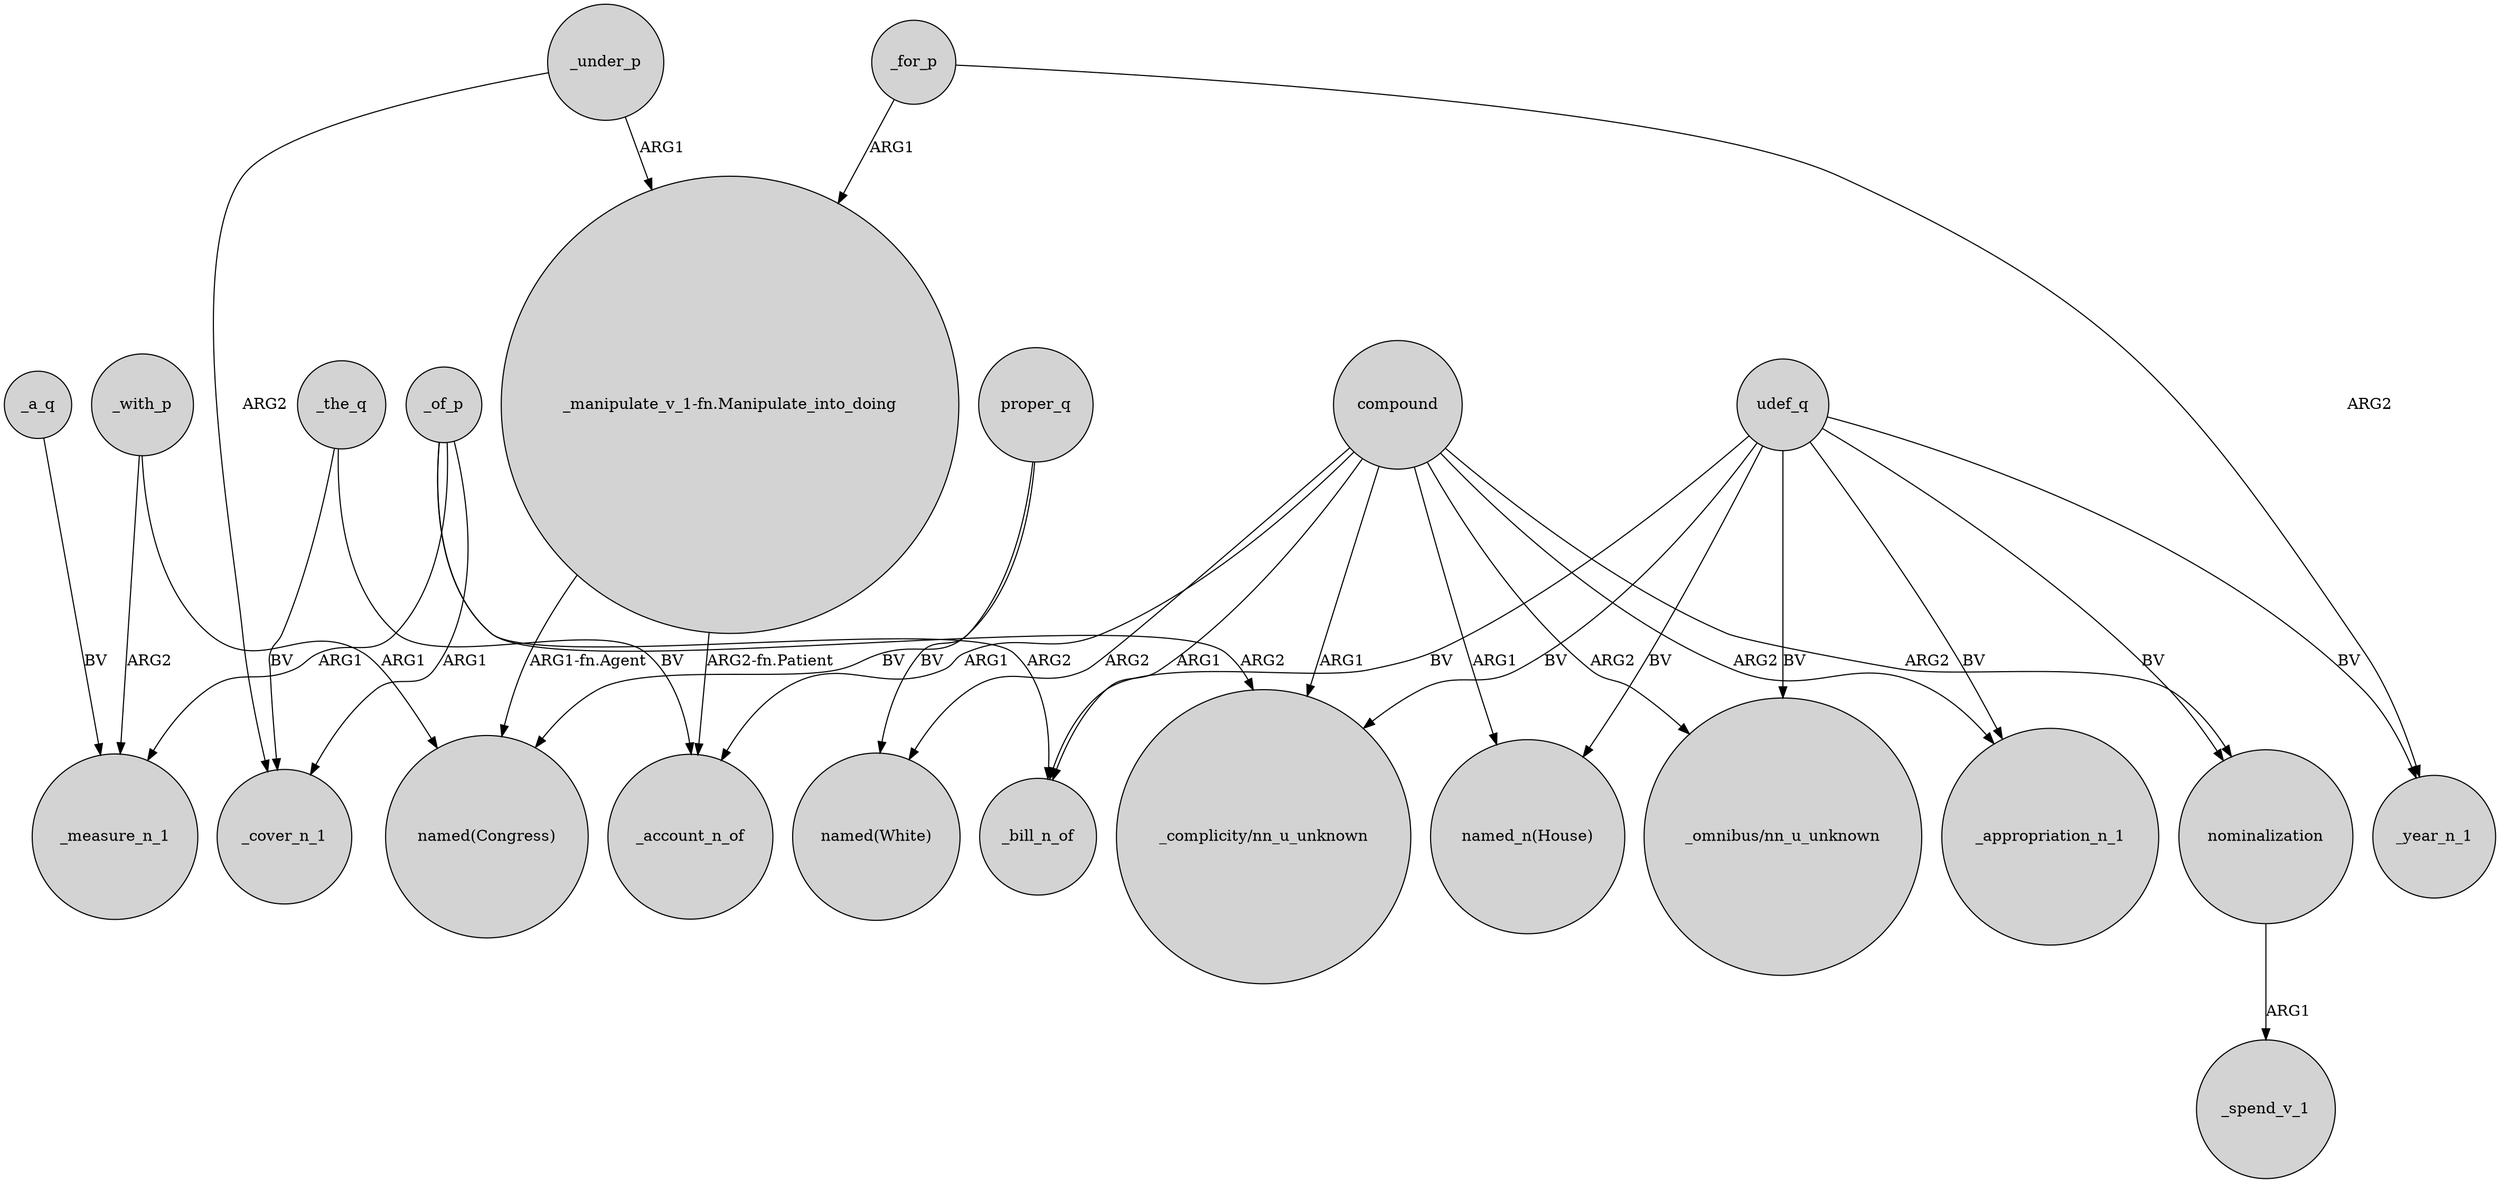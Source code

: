 digraph {
	node [shape=circle style=filled]
	udef_q -> "named_n(House)" [label=BV]
	_with_p -> "named(Congress)" [label=ARG1]
	_with_p -> _measure_n_1 [label=ARG2]
	compound -> "_complicity/nn_u_unknown" [label=ARG1]
	_for_p -> "_manipulate_v_1-fn.Manipulate_into_doing" [label=ARG1]
	_for_p -> _year_n_1 [label=ARG2]
	_the_q -> _account_n_of [label=BV]
	nominalization -> _spend_v_1 [label=ARG1]
	compound -> _bill_n_of [label=ARG1]
	_under_p -> _cover_n_1 [label=ARG2]
	compound -> "_omnibus/nn_u_unknown" [label=ARG2]
	_under_p -> "_manipulate_v_1-fn.Manipulate_into_doing" [label=ARG1]
	_the_q -> _cover_n_1 [label=BV]
	compound -> "named(White)" [label=ARG2]
	udef_q -> _bill_n_of [label=BV]
	compound -> nominalization [label=ARG2]
	_of_p -> _bill_n_of [label=ARG2]
	udef_q -> _appropriation_n_1 [label=BV]
	compound -> "named_n(House)" [label=ARG1]
	compound -> _account_n_of [label=ARG1]
	proper_q -> "named(Congress)" [label=BV]
	"_manipulate_v_1-fn.Manipulate_into_doing" -> _account_n_of [label="ARG2-fn.Patient"]
	_a_q -> _measure_n_1 [label=BV]
	proper_q -> "named(White)" [label=BV]
	_of_p -> "_complicity/nn_u_unknown" [label=ARG2]
	udef_q -> nominalization [label=BV]
	"_manipulate_v_1-fn.Manipulate_into_doing" -> "named(Congress)" [label="ARG1-fn.Agent"]
	udef_q -> "_complicity/nn_u_unknown" [label=BV]
	_of_p -> _cover_n_1 [label=ARG1]
	compound -> _appropriation_n_1 [label=ARG2]
	udef_q -> _year_n_1 [label=BV]
	_of_p -> _measure_n_1 [label=ARG1]
	udef_q -> "_omnibus/nn_u_unknown" [label=BV]
}
